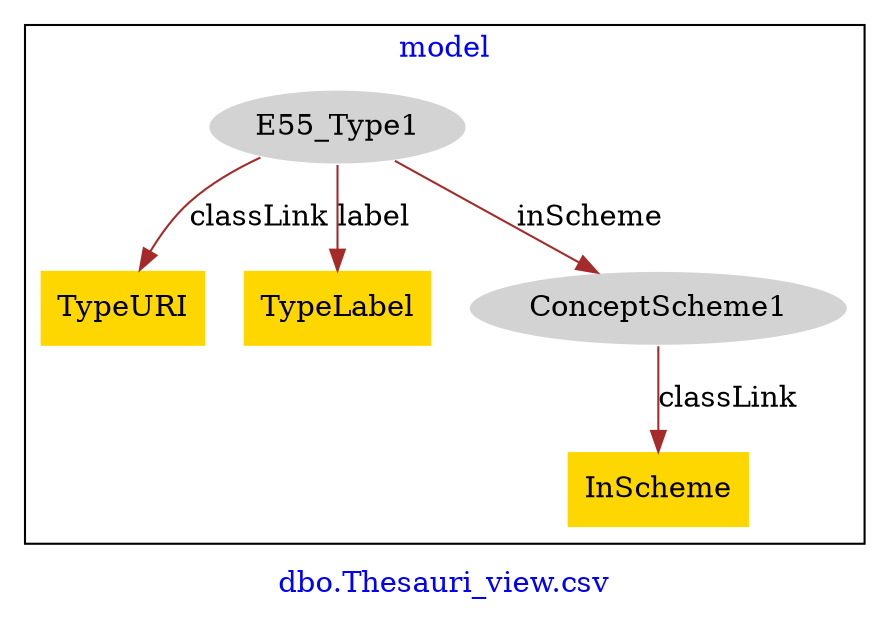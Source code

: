 digraph n0 {
fontcolor="blue"
remincross="true"
label="dbo.Thesauri_view.csv"
subgraph cluster {
label="model"
n2[style="filled",color="white",fillcolor="lightgray",label="E55_Type1"];
n3[shape="plaintext",style="filled",fillcolor="gold",label="TypeURI"];
n4[shape="plaintext",style="filled",fillcolor="gold",label="TypeLabel"];
n5[style="filled",color="white",fillcolor="lightgray",label="ConceptScheme1"];
n6[shape="plaintext",style="filled",fillcolor="gold",label="InScheme"];
}
n2 -> n3[color="brown",fontcolor="black",label="classLink"]
n2 -> n4[color="brown",fontcolor="black",label="label"]
n2 -> n5[color="brown",fontcolor="black",label="inScheme"]
n5 -> n6[color="brown",fontcolor="black",label="classLink"]
}
